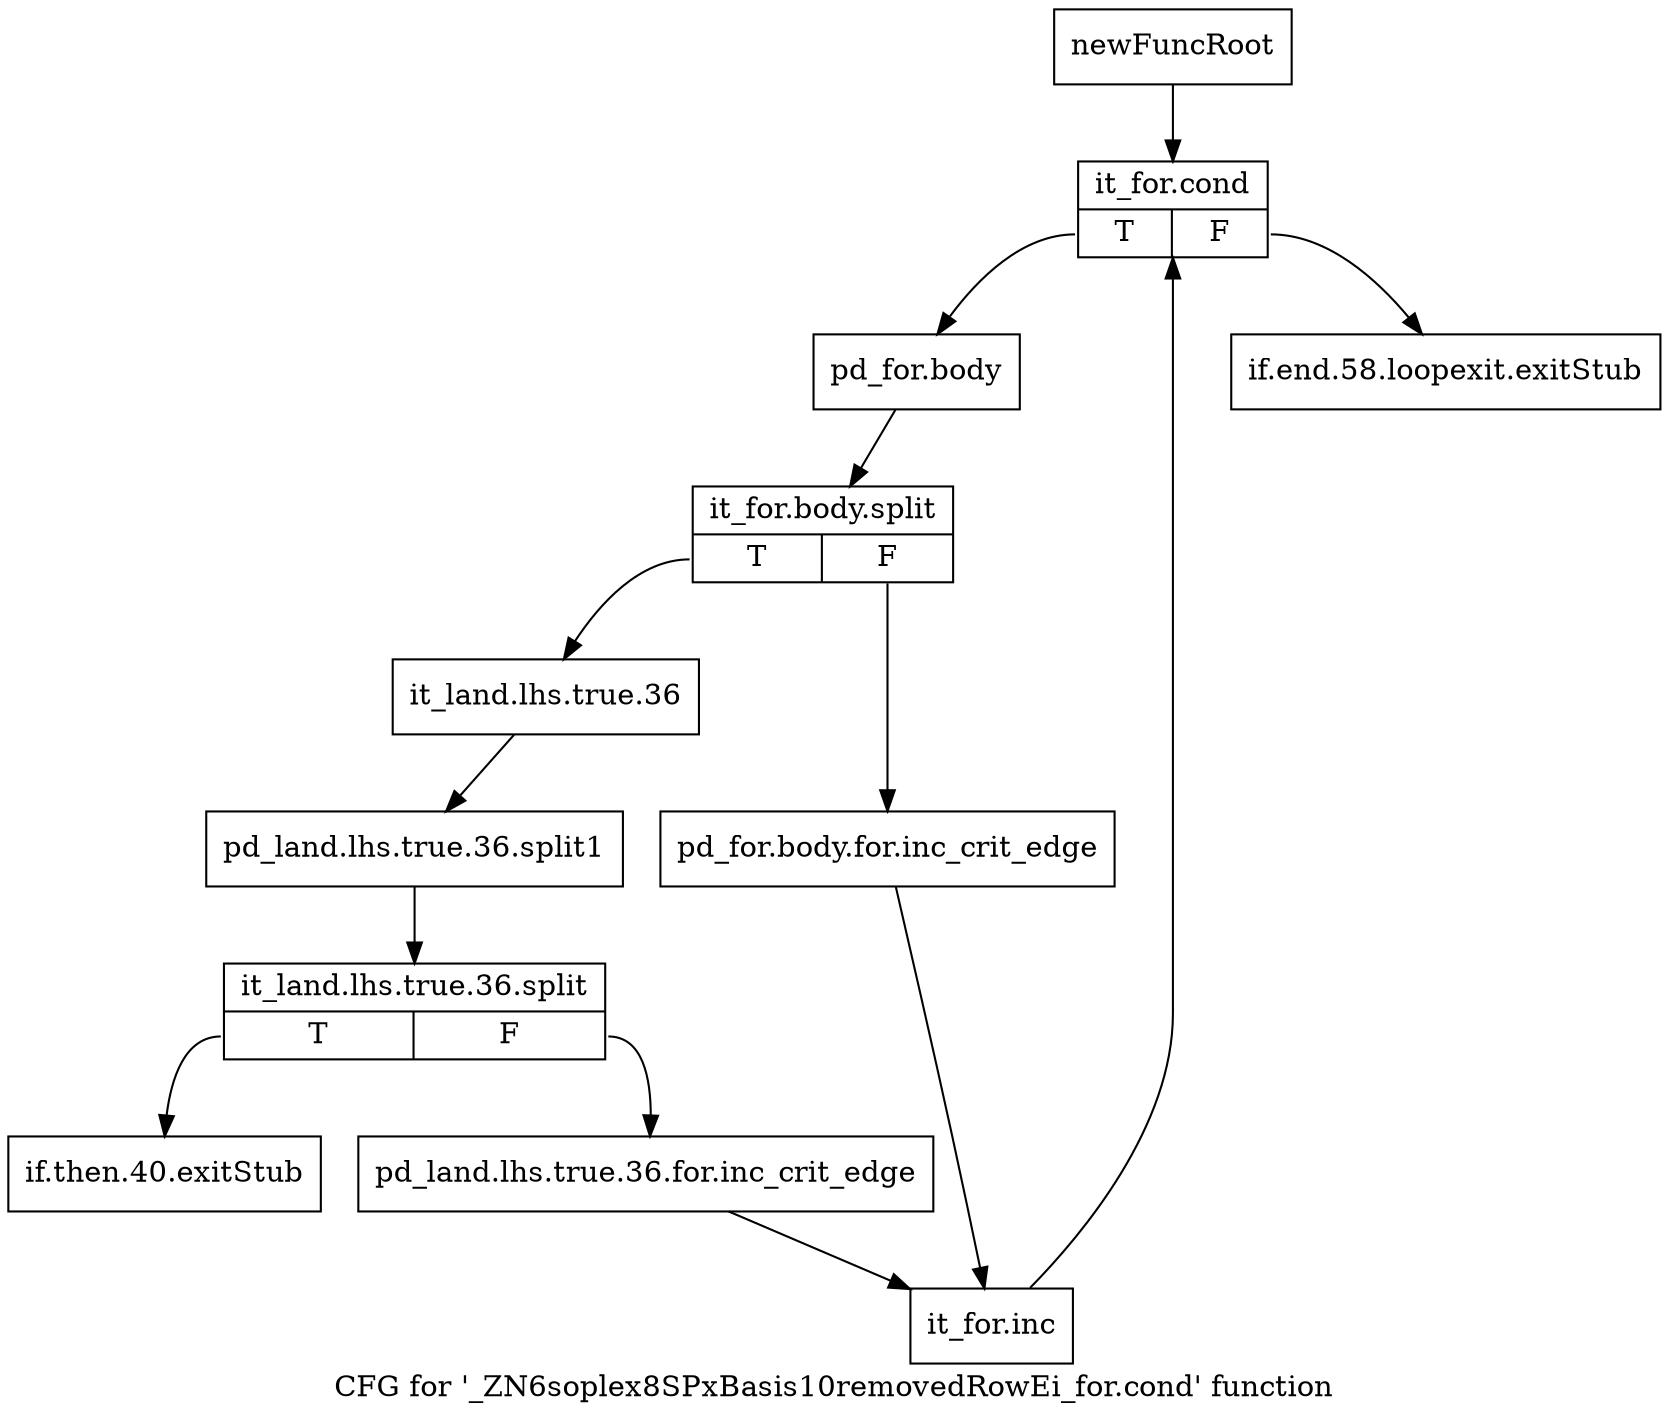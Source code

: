 digraph "CFG for '_ZN6soplex8SPxBasis10removedRowEi_for.cond' function" {
	label="CFG for '_ZN6soplex8SPxBasis10removedRowEi_for.cond' function";

	Node0x2d8df70 [shape=record,label="{newFuncRoot}"];
	Node0x2d8df70 -> Node0x2d8e060;
	Node0x2d8dfc0 [shape=record,label="{if.end.58.loopexit.exitStub}"];
	Node0x2d8e010 [shape=record,label="{if.then.40.exitStub}"];
	Node0x2d8e060 [shape=record,label="{it_for.cond|{<s0>T|<s1>F}}"];
	Node0x2d8e060:s0 -> Node0x2d8e0b0;
	Node0x2d8e060:s1 -> Node0x2d8dfc0;
	Node0x2d8e0b0 [shape=record,label="{pd_for.body}"];
	Node0x2d8e0b0 -> Node0x3477f80;
	Node0x3477f80 [shape=record,label="{it_for.body.split|{<s0>T|<s1>F}}"];
	Node0x3477f80:s0 -> Node0x2d8e150;
	Node0x3477f80:s1 -> Node0x2d8e100;
	Node0x2d8e100 [shape=record,label="{pd_for.body.for.inc_crit_edge}"];
	Node0x2d8e100 -> Node0x2d8e1f0;
	Node0x2d8e150 [shape=record,label="{it_land.lhs.true.36}"];
	Node0x2d8e150 -> Node0x3477f30;
	Node0x3477f30 [shape=record,label="{pd_land.lhs.true.36.split1}"];
	Node0x3477f30 -> Node0x3477fd0;
	Node0x3477fd0 [shape=record,label="{it_land.lhs.true.36.split|{<s0>T|<s1>F}}"];
	Node0x3477fd0:s0 -> Node0x2d8e010;
	Node0x3477fd0:s1 -> Node0x2d8e1a0;
	Node0x2d8e1a0 [shape=record,label="{pd_land.lhs.true.36.for.inc_crit_edge}"];
	Node0x2d8e1a0 -> Node0x2d8e1f0;
	Node0x2d8e1f0 [shape=record,label="{it_for.inc}"];
	Node0x2d8e1f0 -> Node0x2d8e060;
}

